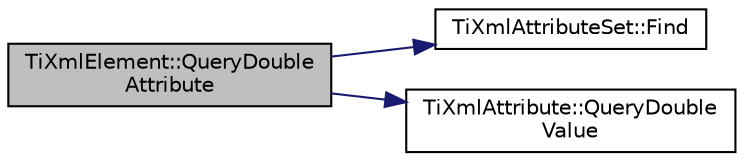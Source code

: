 digraph "TiXmlElement::QueryDoubleAttribute"
{
  edge [fontname="Helvetica",fontsize="10",labelfontname="Helvetica",labelfontsize="10"];
  node [fontname="Helvetica",fontsize="10",shape=record];
  rankdir="LR";
  Node1 [label="TiXmlElement::QueryDouble\lAttribute",height=0.2,width=0.4,color="black", fillcolor="grey75", style="filled" fontcolor="black"];
  Node1 -> Node2 [color="midnightblue",fontsize="10",style="solid",fontname="Helvetica"];
  Node2 [label="TiXmlAttributeSet::Find",height=0.2,width=0.4,color="black", fillcolor="white", style="filled",URL="$class_ti_xml_attribute_set.html#af3675cc2bfd0aea153cda1cfcdd1f77e"];
  Node1 -> Node3 [color="midnightblue",fontsize="10",style="solid",fontname="Helvetica"];
  Node3 [label="TiXmlAttribute::QueryDouble\lValue",height=0.2,width=0.4,color="black", fillcolor="white", style="filled",URL="$class_ti_xml_attribute.html#ac87b2a8489906a5d7aa2875f20be3513",tooltip="QueryDoubleValue examines the value string. See QueryIntValue(). "];
}
